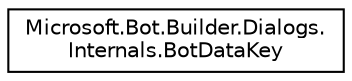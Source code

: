 digraph "Graphical Class Hierarchy"
{
  edge [fontname="Helvetica",fontsize="10",labelfontname="Helvetica",labelfontsize="10"];
  node [fontname="Helvetica",fontsize="10",shape=record];
  rankdir="LR";
  Node1 [label="Microsoft.Bot.Builder.Dialogs.\lInternals.BotDataKey",height=0.2,width=0.4,color="black", fillcolor="white", style="filled",URL="$d8/d62/class_microsoft_1_1_bot_1_1_builder_1_1_dialogs_1_1_internals_1_1_bot_data_key.html"];
}
